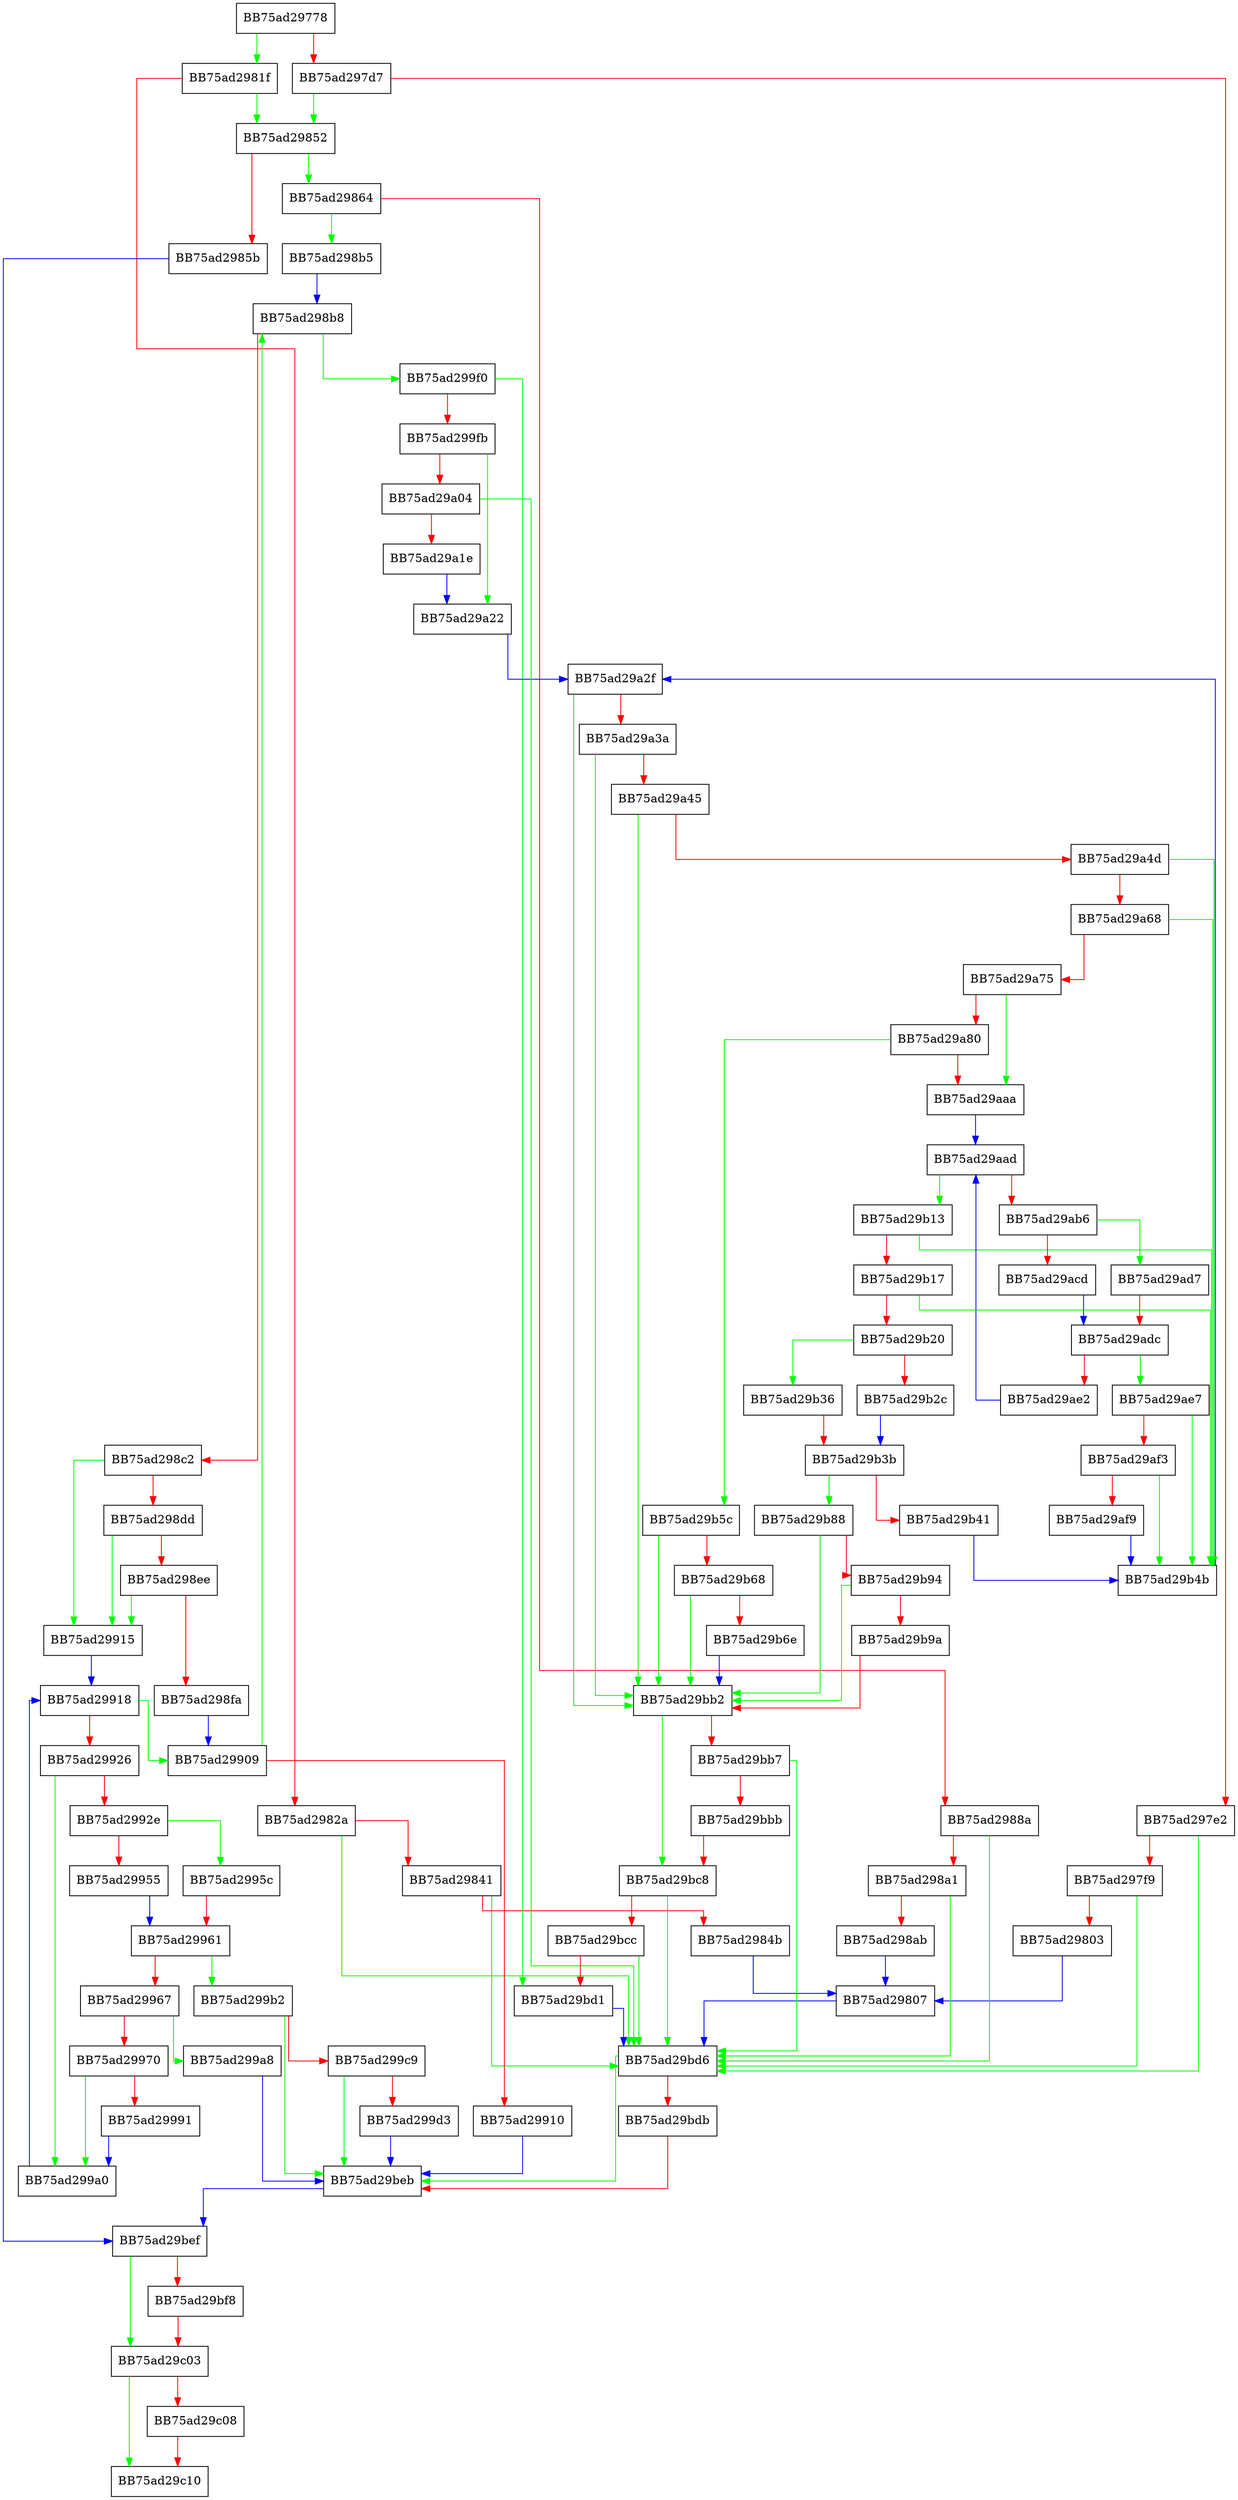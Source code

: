 digraph RemoveTransportProvider {
  node [shape="box"];
  graph [splines=ortho];
  BB75ad29778 -> BB75ad2981f [color="green"];
  BB75ad29778 -> BB75ad297d7 [color="red"];
  BB75ad297d7 -> BB75ad29852 [color="green"];
  BB75ad297d7 -> BB75ad297e2 [color="red"];
  BB75ad297e2 -> BB75ad29bd6 [color="green"];
  BB75ad297e2 -> BB75ad297f9 [color="red"];
  BB75ad297f9 -> BB75ad29bd6 [color="green"];
  BB75ad297f9 -> BB75ad29803 [color="red"];
  BB75ad29803 -> BB75ad29807 [color="blue"];
  BB75ad29807 -> BB75ad29bd6 [color="blue"];
  BB75ad2981f -> BB75ad29852 [color="green"];
  BB75ad2981f -> BB75ad2982a [color="red"];
  BB75ad2982a -> BB75ad29bd6 [color="green"];
  BB75ad2982a -> BB75ad29841 [color="red"];
  BB75ad29841 -> BB75ad29bd6 [color="green"];
  BB75ad29841 -> BB75ad2984b [color="red"];
  BB75ad2984b -> BB75ad29807 [color="blue"];
  BB75ad29852 -> BB75ad29864 [color="green"];
  BB75ad29852 -> BB75ad2985b [color="red"];
  BB75ad2985b -> BB75ad29bef [color="blue"];
  BB75ad29864 -> BB75ad298b5 [color="green"];
  BB75ad29864 -> BB75ad2988a [color="red"];
  BB75ad2988a -> BB75ad29bd6 [color="green"];
  BB75ad2988a -> BB75ad298a1 [color="red"];
  BB75ad298a1 -> BB75ad29bd6 [color="green"];
  BB75ad298a1 -> BB75ad298ab [color="red"];
  BB75ad298ab -> BB75ad29807 [color="blue"];
  BB75ad298b5 -> BB75ad298b8 [color="blue"];
  BB75ad298b8 -> BB75ad299f0 [color="green"];
  BB75ad298b8 -> BB75ad298c2 [color="red"];
  BB75ad298c2 -> BB75ad29915 [color="green"];
  BB75ad298c2 -> BB75ad298dd [color="red"];
  BB75ad298dd -> BB75ad29915 [color="green"];
  BB75ad298dd -> BB75ad298ee [color="red"];
  BB75ad298ee -> BB75ad29915 [color="green"];
  BB75ad298ee -> BB75ad298fa [color="red"];
  BB75ad298fa -> BB75ad29909 [color="blue"];
  BB75ad29909 -> BB75ad298b8 [color="green"];
  BB75ad29909 -> BB75ad29910 [color="red"];
  BB75ad29910 -> BB75ad29beb [color="blue"];
  BB75ad29915 -> BB75ad29918 [color="blue"];
  BB75ad29918 -> BB75ad29909 [color="green"];
  BB75ad29918 -> BB75ad29926 [color="red"];
  BB75ad29926 -> BB75ad299a0 [color="green"];
  BB75ad29926 -> BB75ad2992e [color="red"];
  BB75ad2992e -> BB75ad2995c [color="green"];
  BB75ad2992e -> BB75ad29955 [color="red"];
  BB75ad29955 -> BB75ad29961 [color="blue"];
  BB75ad2995c -> BB75ad29961 [color="red"];
  BB75ad29961 -> BB75ad299b2 [color="green"];
  BB75ad29961 -> BB75ad29967 [color="red"];
  BB75ad29967 -> BB75ad299a8 [color="green"];
  BB75ad29967 -> BB75ad29970 [color="red"];
  BB75ad29970 -> BB75ad299a0 [color="green"];
  BB75ad29970 -> BB75ad29991 [color="red"];
  BB75ad29991 -> BB75ad299a0 [color="blue"];
  BB75ad299a0 -> BB75ad29918 [color="blue"];
  BB75ad299a8 -> BB75ad29beb [color="blue"];
  BB75ad299b2 -> BB75ad29beb [color="green"];
  BB75ad299b2 -> BB75ad299c9 [color="red"];
  BB75ad299c9 -> BB75ad29beb [color="green"];
  BB75ad299c9 -> BB75ad299d3 [color="red"];
  BB75ad299d3 -> BB75ad29beb [color="blue"];
  BB75ad299f0 -> BB75ad29bd1 [color="green"];
  BB75ad299f0 -> BB75ad299fb [color="red"];
  BB75ad299fb -> BB75ad29a22 [color="green"];
  BB75ad299fb -> BB75ad29a04 [color="red"];
  BB75ad29a04 -> BB75ad29bd6 [color="green"];
  BB75ad29a04 -> BB75ad29a1e [color="red"];
  BB75ad29a1e -> BB75ad29a22 [color="blue"];
  BB75ad29a22 -> BB75ad29a2f [color="blue"];
  BB75ad29a2f -> BB75ad29bb2 [color="green"];
  BB75ad29a2f -> BB75ad29a3a [color="red"];
  BB75ad29a3a -> BB75ad29bb2 [color="green"];
  BB75ad29a3a -> BB75ad29a45 [color="red"];
  BB75ad29a45 -> BB75ad29bb2 [color="green"];
  BB75ad29a45 -> BB75ad29a4d [color="red"];
  BB75ad29a4d -> BB75ad29b4b [color="green"];
  BB75ad29a4d -> BB75ad29a68 [color="red"];
  BB75ad29a68 -> BB75ad29b4b [color="green"];
  BB75ad29a68 -> BB75ad29a75 [color="red"];
  BB75ad29a75 -> BB75ad29aaa [color="green"];
  BB75ad29a75 -> BB75ad29a80 [color="red"];
  BB75ad29a80 -> BB75ad29b5c [color="green"];
  BB75ad29a80 -> BB75ad29aaa [color="red"];
  BB75ad29aaa -> BB75ad29aad [color="blue"];
  BB75ad29aad -> BB75ad29b13 [color="green"];
  BB75ad29aad -> BB75ad29ab6 [color="red"];
  BB75ad29ab6 -> BB75ad29ad7 [color="green"];
  BB75ad29ab6 -> BB75ad29acd [color="red"];
  BB75ad29acd -> BB75ad29adc [color="blue"];
  BB75ad29ad7 -> BB75ad29adc [color="red"];
  BB75ad29adc -> BB75ad29ae7 [color="green"];
  BB75ad29adc -> BB75ad29ae2 [color="red"];
  BB75ad29ae2 -> BB75ad29aad [color="blue"];
  BB75ad29ae7 -> BB75ad29b4b [color="green"];
  BB75ad29ae7 -> BB75ad29af3 [color="red"];
  BB75ad29af3 -> BB75ad29b4b [color="green"];
  BB75ad29af3 -> BB75ad29af9 [color="red"];
  BB75ad29af9 -> BB75ad29b4b [color="blue"];
  BB75ad29b13 -> BB75ad29b4b [color="green"];
  BB75ad29b13 -> BB75ad29b17 [color="red"];
  BB75ad29b17 -> BB75ad29b4b [color="green"];
  BB75ad29b17 -> BB75ad29b20 [color="red"];
  BB75ad29b20 -> BB75ad29b36 [color="green"];
  BB75ad29b20 -> BB75ad29b2c [color="red"];
  BB75ad29b2c -> BB75ad29b3b [color="blue"];
  BB75ad29b36 -> BB75ad29b3b [color="red"];
  BB75ad29b3b -> BB75ad29b88 [color="green"];
  BB75ad29b3b -> BB75ad29b41 [color="red"];
  BB75ad29b41 -> BB75ad29b4b [color="blue"];
  BB75ad29b4b -> BB75ad29a2f [color="blue"];
  BB75ad29b5c -> BB75ad29bb2 [color="green"];
  BB75ad29b5c -> BB75ad29b68 [color="red"];
  BB75ad29b68 -> BB75ad29bb2 [color="green"];
  BB75ad29b68 -> BB75ad29b6e [color="red"];
  BB75ad29b6e -> BB75ad29bb2 [color="blue"];
  BB75ad29b88 -> BB75ad29bb2 [color="green"];
  BB75ad29b88 -> BB75ad29b94 [color="red"];
  BB75ad29b94 -> BB75ad29bb2 [color="green"];
  BB75ad29b94 -> BB75ad29b9a [color="red"];
  BB75ad29b9a -> BB75ad29bb2 [color="red"];
  BB75ad29bb2 -> BB75ad29bc8 [color="green"];
  BB75ad29bb2 -> BB75ad29bb7 [color="red"];
  BB75ad29bb7 -> BB75ad29bd6 [color="green"];
  BB75ad29bb7 -> BB75ad29bbb [color="red"];
  BB75ad29bbb -> BB75ad29bc8 [color="red"];
  BB75ad29bc8 -> BB75ad29bd6 [color="green"];
  BB75ad29bc8 -> BB75ad29bcc [color="red"];
  BB75ad29bcc -> BB75ad29bd6 [color="green"];
  BB75ad29bcc -> BB75ad29bd1 [color="red"];
  BB75ad29bd1 -> BB75ad29bd6 [color="blue"];
  BB75ad29bd6 -> BB75ad29beb [color="green"];
  BB75ad29bd6 -> BB75ad29bdb [color="red"];
  BB75ad29bdb -> BB75ad29beb [color="red"];
  BB75ad29beb -> BB75ad29bef [color="blue"];
  BB75ad29bef -> BB75ad29c03 [color="green"];
  BB75ad29bef -> BB75ad29bf8 [color="red"];
  BB75ad29bf8 -> BB75ad29c03 [color="red"];
  BB75ad29c03 -> BB75ad29c10 [color="green"];
  BB75ad29c03 -> BB75ad29c08 [color="red"];
  BB75ad29c08 -> BB75ad29c10 [color="red"];
}